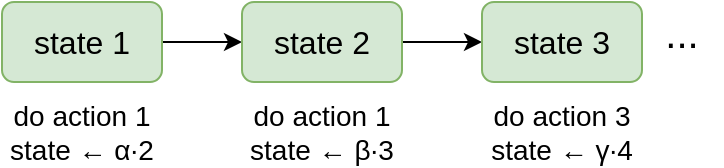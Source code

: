 <mxfile version="14.8.2" type="device"><diagram id="pPNL8d6KahMyhZe1WPuy" name="Page-1"><mxGraphModel dx="716" dy="349" grid="1" gridSize="10" guides="1" tooltips="1" connect="1" arrows="1" fold="1" page="1" pageScale="1" pageWidth="850" pageHeight="1100" math="0" shadow="0"><root><mxCell id="0"/><mxCell id="1" parent="0"/><mxCell id="zy8CIiAczTY-UoG4jdZh-19" style="edgeStyle=orthogonalEdgeStyle;rounded=0;orthogonalLoop=1;jettySize=auto;html=1;entryX=0;entryY=0.5;entryDx=0;entryDy=0;fontSize=14;fontColor=#000000;startArrow=none;startFill=0;endArrow=classic;endFill=1;strokeWidth=1;" edge="1" parent="1" source="72APzJBuBecIWJVhFyCZ-19" target="zy8CIiAczTY-UoG4jdZh-13"><mxGeometry relative="1" as="geometry"/></mxCell><mxCell id="72APzJBuBecIWJVhFyCZ-19" value="state 1" style="rounded=1;whiteSpace=wrap;html=1;fontSize=16;fillColor=#d5e8d4;strokeColor=#82b366;" parent="1" vertex="1"><mxGeometry x="80" y="200" width="80" height="40" as="geometry"/></mxCell><mxCell id="72APzJBuBecIWJVhFyCZ-21" value="&lt;div style=&quot;font-size: 14px&quot;&gt;do action 1&lt;br style=&quot;font-size: 14px&quot;&gt;&lt;/div&gt;&lt;div style=&quot;font-size: 14px&quot;&gt;state ← α&lt;span style=&quot;line-height: 1em&quot;&gt;∙&lt;/span&gt;2&lt;/div&gt;" style="text;html=1;strokeColor=none;fillColor=none;align=center;verticalAlign=middle;whiteSpace=wrap;rounded=0;fontSize=14;fontStyle=0" parent="1" vertex="1"><mxGeometry x="80" y="250" width="80" height="30" as="geometry"/></mxCell><mxCell id="zy8CIiAczTY-UoG4jdZh-20" style="edgeStyle=orthogonalEdgeStyle;rounded=0;orthogonalLoop=1;jettySize=auto;html=1;entryX=0;entryY=0.5;entryDx=0;entryDy=0;fontSize=14;fontColor=#000000;startArrow=none;startFill=0;endArrow=classic;endFill=1;strokeColor=#000000;strokeWidth=1;" edge="1" parent="1" source="zy8CIiAczTY-UoG4jdZh-13" target="zy8CIiAczTY-UoG4jdZh-14"><mxGeometry relative="1" as="geometry"/></mxCell><mxCell id="zy8CIiAczTY-UoG4jdZh-13" value="state 2" style="rounded=1;whiteSpace=wrap;html=1;fontSize=16;fillColor=#d5e8d4;strokeColor=#82b366;" vertex="1" parent="1"><mxGeometry x="200" y="200" width="80" height="40" as="geometry"/></mxCell><mxCell id="zy8CIiAczTY-UoG4jdZh-14" value="state 3" style="rounded=1;whiteSpace=wrap;html=1;fontSize=16;fillColor=#d5e8d4;strokeColor=#82b366;" vertex="1" parent="1"><mxGeometry x="320" y="200" width="80" height="40" as="geometry"/></mxCell><mxCell id="zy8CIiAczTY-UoG4jdZh-16" value="&lt;div style=&quot;font-size: 14px&quot;&gt;do action 1&lt;br style=&quot;font-size: 14px&quot;&gt;&lt;/div&gt;&lt;div style=&quot;font-size: 14px&quot;&gt;state ← &lt;span style=&quot;line-height: 1em&quot;&gt;β∙&lt;/span&gt;3&lt;br&gt;&lt;/div&gt;" style="text;html=1;strokeColor=none;fillColor=none;align=center;verticalAlign=middle;whiteSpace=wrap;rounded=0;fontSize=14;fontStyle=0" vertex="1" parent="1"><mxGeometry x="200" y="250" width="80" height="30" as="geometry"/></mxCell><mxCell id="zy8CIiAczTY-UoG4jdZh-18" value="&lt;div style=&quot;font-size: 14px&quot;&gt;do action 3&lt;br style=&quot;font-size: 14px&quot;&gt;&lt;/div&gt;&lt;div style=&quot;font-size: 14px&quot;&gt;state ← &lt;span style=&quot;line-height: 1em&quot;&gt;γ∙&lt;/span&gt;4&lt;br&gt;&lt;/div&gt;" style="text;html=1;strokeColor=none;fillColor=none;align=center;verticalAlign=middle;whiteSpace=wrap;rounded=0;fontSize=14;fontStyle=0" vertex="1" parent="1"><mxGeometry x="320" y="250" width="80" height="30" as="geometry"/></mxCell><mxCell id="zy8CIiAczTY-UoG4jdZh-21" value="..." style="text;html=1;strokeColor=none;fillColor=none;align=center;verticalAlign=middle;whiteSpace=wrap;rounded=0;fontSize=20;fontColor=#000000;" vertex="1" parent="1"><mxGeometry x="400" y="200" width="40" height="30" as="geometry"/></mxCell></root></mxGraphModel></diagram></mxfile>